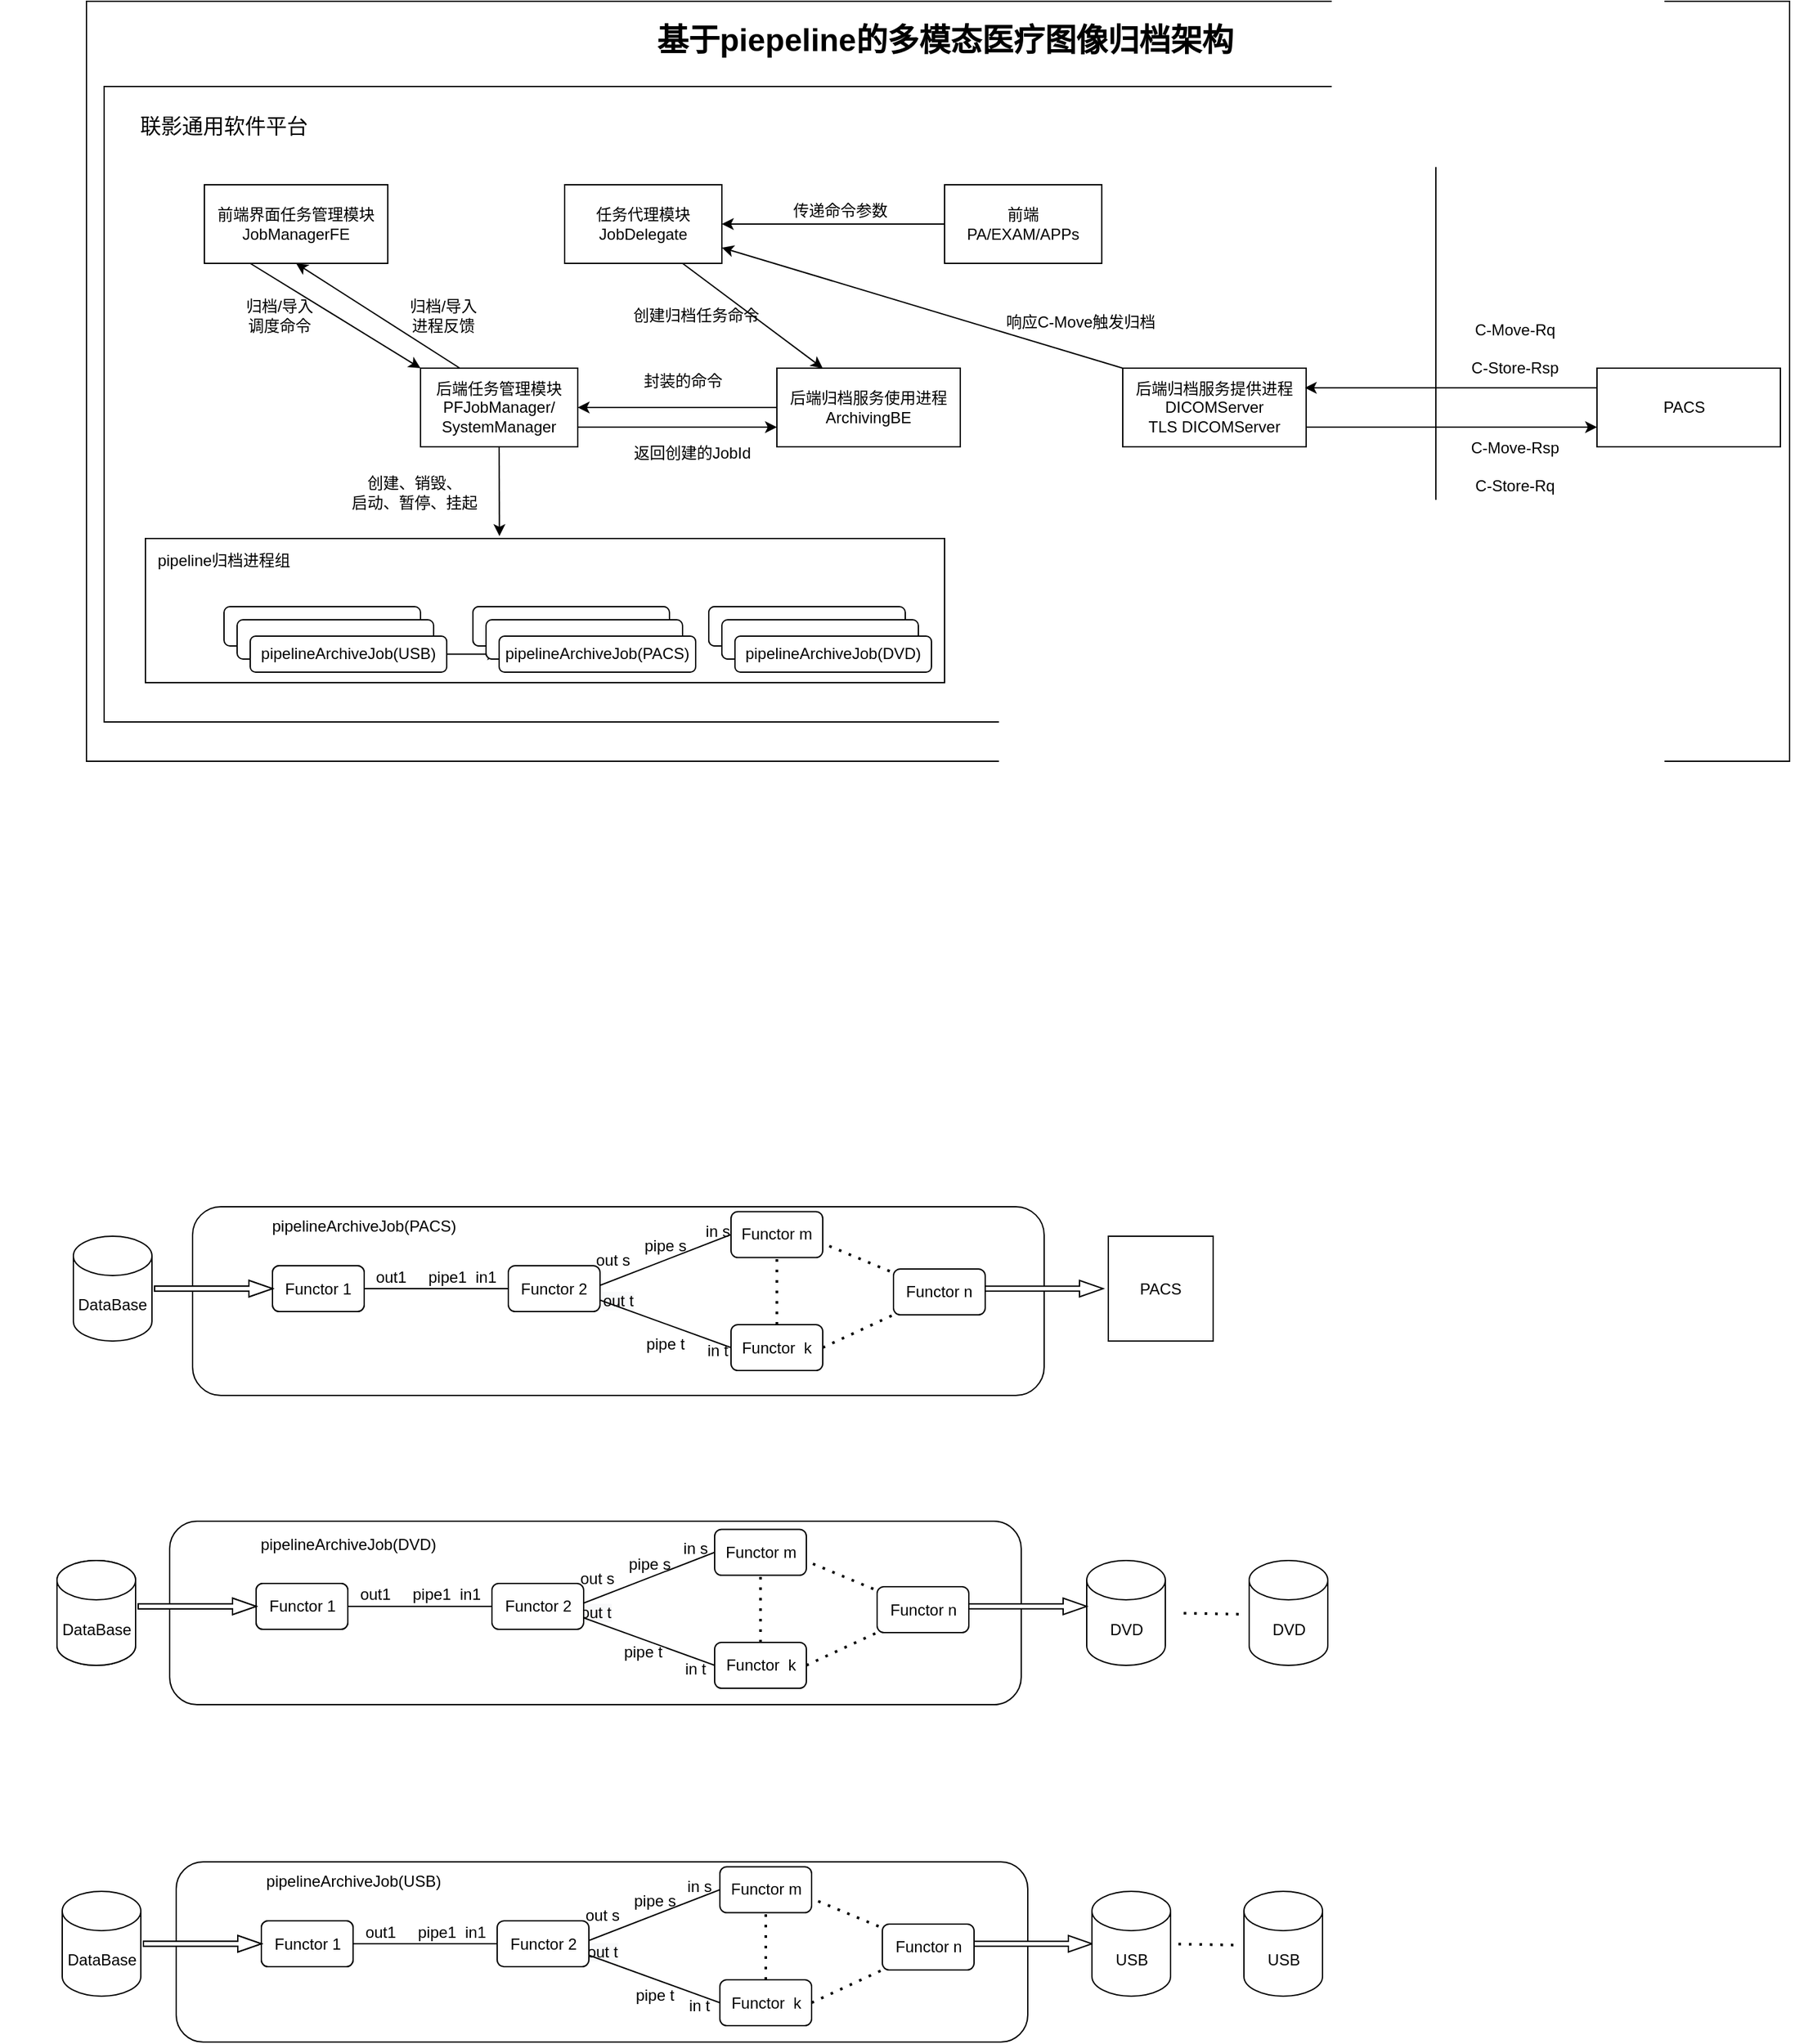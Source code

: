 <mxfile version="16.0.0" type="github">
  <diagram name="Page-1" id="929967ad-93f9-6ef4-fab6-5d389245f69c">
    <mxGraphModel dx="1426" dy="787" grid="1" gridSize="10" guides="1" tooltips="1" connect="1" arrows="1" fold="1" page="1" pageScale="1.5" pageWidth="1169" pageHeight="826" background="none" math="0" shadow="0">
      <root>
        <mxCell id="0" style=";html=1;" />
        <mxCell id="1" style=";html=1;" parent="0" />
        <mxCell id="xK1aNE3nsjxpxYb-MDJq-2" value="" style="rounded=0;whiteSpace=wrap;html=1;" vertex="1" parent="1">
          <mxGeometry x="460" y="30" width="1300" height="580" as="geometry" />
        </mxCell>
        <mxCell id="xK1aNE3nsjxpxYb-MDJq-1" value="" style="rounded=0;whiteSpace=wrap;html=1;" vertex="1" parent="1">
          <mxGeometry x="473.5" y="95" width="1016.5" height="485" as="geometry" />
        </mxCell>
        <mxCell id="1672d66443f91eb5-23" value="基于piepeline的多模态医疗图像归档架构" style="text;strokeColor=none;fillColor=none;html=1;fontSize=24;fontStyle=1;verticalAlign=middle;align=center;" parent="1" vertex="1">
          <mxGeometry x="460" y="40" width="1310" height="40" as="geometry" />
        </mxCell>
        <mxCell id="pV0WUz-UowrdmiYX6-GZ-2" value="后端任务管理模块&lt;br&gt;PFJobManager/&lt;br&gt;SystemManager" style="rounded=0;whiteSpace=wrap;html=1;" parent="1" vertex="1">
          <mxGeometry x="715" y="310" width="120" height="60" as="geometry" />
        </mxCell>
        <mxCell id="pV0WUz-UowrdmiYX6-GZ-1" value="前端界面任务管理模块JobManagerFE" style="rounded=0;whiteSpace=wrap;html=2;" parent="1" vertex="1">
          <mxGeometry x="550" y="170" width="140" height="60" as="geometry" />
        </mxCell>
        <mxCell id="pV0WUz-UowrdmiYX6-GZ-5" value="任务代理模块&lt;br&gt;JobDelegate" style="rounded=0;whiteSpace=wrap;html=1;" parent="1" vertex="1">
          <mxGeometry x="825" y="170" width="120" height="60" as="geometry" />
        </mxCell>
        <mxCell id="pV0WUz-UowrdmiYX6-GZ-11" style="edgeStyle=orthogonalEdgeStyle;rounded=0;orthogonalLoop=1;jettySize=auto;html=1;exitX=0;exitY=0.5;exitDx=0;exitDy=0;entryX=1;entryY=0.5;entryDx=0;entryDy=0;" parent="1" source="pV0WUz-UowrdmiYX6-GZ-8" target="pV0WUz-UowrdmiYX6-GZ-5" edge="1">
          <mxGeometry relative="1" as="geometry" />
        </mxCell>
        <mxCell id="pV0WUz-UowrdmiYX6-GZ-8" value="前端&lt;br&gt;PA/EXAM/APPs" style="rounded=0;whiteSpace=wrap;html=1;" parent="1" vertex="1">
          <mxGeometry x="1115" y="170" width="120" height="60" as="geometry" />
        </mxCell>
        <mxCell id="pV0WUz-UowrdmiYX6-GZ-12" value="传递命令参数" style="text;html=1;align=center;verticalAlign=middle;resizable=0;points=[];autosize=1;strokeColor=none;fillColor=none;" parent="1" vertex="1">
          <mxGeometry x="990" y="180" width="90" height="20" as="geometry" />
        </mxCell>
        <mxCell id="pV0WUz-UowrdmiYX6-GZ-13" value="后端归档服务使用进程&lt;br&gt;ArchivingBE" style="rounded=0;whiteSpace=wrap;html=1;" parent="1" vertex="1">
          <mxGeometry x="987" y="310" width="140" height="60" as="geometry" />
        </mxCell>
        <mxCell id="pV0WUz-UowrdmiYX6-GZ-17" value="C-Move-Rsp&lt;br&gt;&lt;br&gt;C-Store-Rq" style="text;html=1;align=center;verticalAlign=middle;resizable=0;points=[];autosize=1;strokeColor=none;fillColor=none;" parent="1" vertex="1">
          <mxGeometry x="1510" y="360" width="80" height="50" as="geometry" />
        </mxCell>
        <mxCell id="pV0WUz-UowrdmiYX6-GZ-19" value="C-Move-Rq&lt;br&gt;&lt;br&gt;C-Store-Rsp" style="text;html=1;align=center;verticalAlign=middle;resizable=0;points=[];autosize=1;strokeColor=none;fillColor=none;" parent="1" vertex="1">
          <mxGeometry x="1510" y="270" width="80" height="50" as="geometry" />
        </mxCell>
        <mxCell id="pV0WUz-UowrdmiYX6-GZ-22" value="创建归档任务命令" style="text;html=1;align=center;verticalAlign=middle;resizable=0;points=[];autosize=1;strokeColor=none;fillColor=none;" parent="1" vertex="1">
          <mxGeometry x="870" y="260" width="110" height="20" as="geometry" />
        </mxCell>
        <mxCell id="pV0WUz-UowrdmiYX6-GZ-25" value="封装的命令" style="text;html=1;align=center;verticalAlign=middle;resizable=0;points=[];autosize=1;strokeColor=none;fillColor=none;" parent="1" vertex="1">
          <mxGeometry x="875" y="310" width="80" height="20" as="geometry" />
        </mxCell>
        <mxCell id="pV0WUz-UowrdmiYX6-GZ-26" value="归档/导入&lt;br&gt;调度命令" style="text;html=1;align=center;verticalAlign=middle;resizable=0;points=[];autosize=1;strokeColor=none;fillColor=none;" parent="1" vertex="1">
          <mxGeometry x="572" y="255" width="70" height="30" as="geometry" />
        </mxCell>
        <mxCell id="pV0WUz-UowrdmiYX6-GZ-27" value="" style="endArrow=classic;html=1;rounded=0;exitX=0.25;exitY=1;exitDx=0;exitDy=0;entryX=0;entryY=0;entryDx=0;entryDy=0;" parent="1" source="pV0WUz-UowrdmiYX6-GZ-1" target="pV0WUz-UowrdmiYX6-GZ-2" edge="1">
          <mxGeometry width="50" height="50" relative="1" as="geometry">
            <mxPoint x="725" y="330" as="sourcePoint" />
            <mxPoint x="775" y="280" as="targetPoint" />
          </mxGeometry>
        </mxCell>
        <mxCell id="pV0WUz-UowrdmiYX6-GZ-28" value="" style="endArrow=classic;html=1;rounded=0;entryX=0.5;entryY=1;entryDx=0;entryDy=0;exitX=0.25;exitY=0;exitDx=0;exitDy=0;" parent="1" source="pV0WUz-UowrdmiYX6-GZ-2" target="pV0WUz-UowrdmiYX6-GZ-1" edge="1">
          <mxGeometry width="50" height="50" relative="1" as="geometry">
            <mxPoint x="725" y="330" as="sourcePoint" />
            <mxPoint x="775" y="280" as="targetPoint" />
          </mxGeometry>
        </mxCell>
        <mxCell id="pV0WUz-UowrdmiYX6-GZ-29" value="归档/导入&lt;br&gt;进程反馈" style="text;html=1;align=center;verticalAlign=middle;resizable=0;points=[];autosize=1;strokeColor=none;fillColor=none;" parent="1" vertex="1">
          <mxGeometry x="697" y="255" width="70" height="30" as="geometry" />
        </mxCell>
        <mxCell id="pV0WUz-UowrdmiYX6-GZ-30" value="" style="endArrow=classic;html=1;rounded=0;entryX=0;entryY=0.75;entryDx=0;entryDy=0;" parent="1" target="pV0WUz-UowrdmiYX6-GZ-228" edge="1">
          <mxGeometry width="50" height="50" relative="1" as="geometry">
            <mxPoint x="1390" y="355" as="sourcePoint" />
            <mxPoint x="1156" y="470" as="targetPoint" />
          </mxGeometry>
        </mxCell>
        <mxCell id="pV0WUz-UowrdmiYX6-GZ-39" value="创建、销毁、&lt;br&gt;启动、暂停、挂起" style="text;html=1;align=center;verticalAlign=middle;resizable=0;points=[];autosize=1;strokeColor=none;fillColor=none;" parent="1" vertex="1">
          <mxGeometry x="655" y="390" width="110" height="30" as="geometry" />
        </mxCell>
        <mxCell id="pV0WUz-UowrdmiYX6-GZ-48" value="" style="rounded=1;whiteSpace=wrap;html=1;" parent="1" vertex="1">
          <mxGeometry x="565" y="492" width="60" height="30" as="geometry" />
        </mxCell>
        <mxCell id="pV0WUz-UowrdmiYX6-GZ-49" value="" style="rounded=1;whiteSpace=wrap;html=1;" parent="1" vertex="1">
          <mxGeometry x="575" y="502" width="60" height="30" as="geometry" />
        </mxCell>
        <mxCell id="pV0WUz-UowrdmiYX6-GZ-51" value="" style="rounded=0;whiteSpace=wrap;html=1;fontFamily=Helvetica;fontSize=12;fontColor=default;strokeColor=default;fillColor=default;" parent="1" vertex="1">
          <mxGeometry x="505" y="440" width="610" height="110" as="geometry" />
        </mxCell>
        <mxCell id="pV0WUz-UowrdmiYX6-GZ-52" value="pipeline归档进程组" style="text;html=1;strokeColor=none;fillColor=none;align=center;verticalAlign=middle;whiteSpace=wrap;rounded=0;fontFamily=Helvetica;fontSize=12;fontColor=default;" parent="1" vertex="1">
          <mxGeometry x="505" y="442" width="120" height="30" as="geometry" />
        </mxCell>
        <mxCell id="pV0WUz-UowrdmiYX6-GZ-53" value="" style="rounded=1;whiteSpace=wrap;html=1;" parent="1" vertex="1">
          <mxGeometry x="565" y="492" width="150" height="30" as="geometry" />
        </mxCell>
        <mxCell id="pV0WUz-UowrdmiYX6-GZ-54" value="" style="rounded=1;whiteSpace=wrap;html=1;" parent="1" vertex="1">
          <mxGeometry x="575" y="502" width="150" height="30" as="geometry" />
        </mxCell>
        <mxCell id="pV0WUz-UowrdmiYX6-GZ-185" value="" style="edgeStyle=orthogonalEdgeStyle;rounded=0;orthogonalLoop=1;jettySize=auto;html=1;fontFamily=Helvetica;fontSize=12;fontColor=default;" parent="1" source="pV0WUz-UowrdmiYX6-GZ-55" target="pV0WUz-UowrdmiYX6-GZ-66" edge="1">
          <mxGeometry relative="1" as="geometry" />
        </mxCell>
        <mxCell id="pV0WUz-UowrdmiYX6-GZ-55" value="pipelineArchiveJob(USB)" style="rounded=1;whiteSpace=wrap;html=1;" parent="1" vertex="1">
          <mxGeometry x="585" y="514.5" width="150" height="27.5" as="geometry" />
        </mxCell>
        <mxCell id="pV0WUz-UowrdmiYX6-GZ-57" value="" style="rounded=1;whiteSpace=wrap;html=1;" parent="1" vertex="1">
          <mxGeometry x="935" y="492" width="60" height="30" as="geometry" />
        </mxCell>
        <mxCell id="pV0WUz-UowrdmiYX6-GZ-58" value="" style="rounded=1;whiteSpace=wrap;html=1;" parent="1" vertex="1">
          <mxGeometry x="945" y="502" width="60" height="30" as="geometry" />
        </mxCell>
        <mxCell id="pV0WUz-UowrdmiYX6-GZ-59" value="" style="rounded=1;whiteSpace=wrap;html=1;" parent="1" vertex="1">
          <mxGeometry x="935" y="492" width="150" height="30" as="geometry" />
        </mxCell>
        <mxCell id="pV0WUz-UowrdmiYX6-GZ-60" value="" style="rounded=1;whiteSpace=wrap;html=1;" parent="1" vertex="1">
          <mxGeometry x="945" y="502" width="150" height="30" as="geometry" />
        </mxCell>
        <mxCell id="pV0WUz-UowrdmiYX6-GZ-61" value="pipelineArchiveJob(DVD)" style="rounded=1;whiteSpace=wrap;html=1;" parent="1" vertex="1">
          <mxGeometry x="955" y="514.5" width="150" height="27.5" as="geometry" />
        </mxCell>
        <mxCell id="pV0WUz-UowrdmiYX6-GZ-62" value="" style="rounded=1;whiteSpace=wrap;html=1;" parent="1" vertex="1">
          <mxGeometry x="755" y="492" width="60" height="30" as="geometry" />
        </mxCell>
        <mxCell id="pV0WUz-UowrdmiYX6-GZ-63" value="" style="rounded=1;whiteSpace=wrap;html=1;" parent="1" vertex="1">
          <mxGeometry x="765" y="502" width="60" height="30" as="geometry" />
        </mxCell>
        <mxCell id="pV0WUz-UowrdmiYX6-GZ-64" value="" style="rounded=1;whiteSpace=wrap;html=1;" parent="1" vertex="1">
          <mxGeometry x="755" y="492" width="150" height="30" as="geometry" />
        </mxCell>
        <mxCell id="pV0WUz-UowrdmiYX6-GZ-65" value="" style="rounded=1;whiteSpace=wrap;html=1;" parent="1" vertex="1">
          <mxGeometry x="765" y="502" width="150" height="30" as="geometry" />
        </mxCell>
        <mxCell id="pV0WUz-UowrdmiYX6-GZ-66" value="pipelineArchiveJob(PACS)" style="rounded=1;whiteSpace=wrap;html=1;" parent="1" vertex="1">
          <mxGeometry x="775" y="514.5" width="150" height="27.5" as="geometry" />
        </mxCell>
        <mxCell id="pV0WUz-UowrdmiYX6-GZ-69" style="edgeStyle=orthogonalEdgeStyle;rounded=0;orthogonalLoop=1;jettySize=auto;html=1;exitX=0.5;exitY=1;exitDx=0;exitDy=0;fontFamily=Helvetica;fontSize=12;fontColor=default;" parent="1" source="pV0WUz-UowrdmiYX6-GZ-51" target="pV0WUz-UowrdmiYX6-GZ-51" edge="1">
          <mxGeometry relative="1" as="geometry" />
        </mxCell>
        <mxCell id="pV0WUz-UowrdmiYX6-GZ-70" value="&lt;span style=&quot;color: rgb(0 , 0 , 0) ; font-family: &amp;#34;helvetica&amp;#34; ; font-size: 12px ; font-style: normal ; font-weight: normal ; letter-spacing: normal ; text-align: center ; text-indent: 0px ; text-transform: none ; word-spacing: 0px ; background-color: rgb(248 , 249 , 250) ; text-decoration: none ; display: inline ; float: none&quot;&gt;out t&lt;/span&gt;" style="rounded=1;whiteSpace=wrap;html=1;" parent="1" vertex="1">
          <mxGeometry x="541" y="950" width="650" height="144" as="geometry" />
        </mxCell>
        <mxCell id="pV0WUz-UowrdmiYX6-GZ-71" value="pipelineArchiveJob(PACS)" style="text;html=1;strokeColor=none;fillColor=none;align=center;verticalAlign=middle;whiteSpace=wrap;rounded=0;fontFamily=Helvetica;fontSize=12;fontColor=default;" parent="1" vertex="1">
          <mxGeometry x="642" y="950" width="60" height="30" as="geometry" />
        </mxCell>
        <mxCell id="pV0WUz-UowrdmiYX6-GZ-73" value="Functor 1" style="rounded=1;whiteSpace=wrap;html=1;fontFamily=Helvetica;fontSize=12;fontColor=default;strokeColor=default;fillColor=default;" parent="1" vertex="1">
          <mxGeometry x="602" y="995" width="70" height="35" as="geometry" />
        </mxCell>
        <mxCell id="pV0WUz-UowrdmiYX6-GZ-74" value="Functor 1" style="rounded=1;whiteSpace=wrap;html=1;fontFamily=Helvetica;fontSize=12;fontColor=default;strokeColor=default;fillColor=default;" parent="1" vertex="1">
          <mxGeometry x="602" y="995" width="70" height="35" as="geometry" />
        </mxCell>
        <mxCell id="pV0WUz-UowrdmiYX6-GZ-75" value="Functor m" style="rounded=1;whiteSpace=wrap;html=1;fontFamily=Helvetica;fontSize=12;fontColor=default;strokeColor=default;fillColor=default;" parent="1" vertex="1">
          <mxGeometry x="952" y="953.75" width="70" height="35" as="geometry" />
        </mxCell>
        <mxCell id="pV0WUz-UowrdmiYX6-GZ-76" value="Functor 2" style="rounded=1;whiteSpace=wrap;html=1;fontFamily=Helvetica;fontSize=12;fontColor=default;strokeColor=default;fillColor=default;" parent="1" vertex="1">
          <mxGeometry x="782" y="995" width="70" height="35" as="geometry" />
        </mxCell>
        <mxCell id="pV0WUz-UowrdmiYX6-GZ-77" value="Functor &amp;nbsp;k" style="rounded=1;whiteSpace=wrap;html=1;fontFamily=Helvetica;fontSize=12;fontColor=default;strokeColor=default;fillColor=default;" parent="1" vertex="1">
          <mxGeometry x="952" y="1040" width="70" height="35" as="geometry" />
        </mxCell>
        <mxCell id="pV0WUz-UowrdmiYX6-GZ-79" value="" style="shape=singleArrow;whiteSpace=wrap;html=1;rounded=0;fontFamily=Helvetica;fontSize=12;fontColor=default;strokeColor=default;fillColor=default;" parent="1" vertex="1">
          <mxGeometry x="512" y="1006.25" width="90" height="12.5" as="geometry" />
        </mxCell>
        <mxCell id="pV0WUz-UowrdmiYX6-GZ-85" value="" style="endArrow=none;html=1;rounded=0;fontFamily=Helvetica;fontSize=12;fontColor=default;entryX=0;entryY=0.5;entryDx=0;entryDy=0;exitX=1;exitY=0.5;exitDx=0;exitDy=0;" parent="1" source="pV0WUz-UowrdmiYX6-GZ-74" target="pV0WUz-UowrdmiYX6-GZ-76" edge="1">
          <mxGeometry width="50" height="50" relative="1" as="geometry">
            <mxPoint x="672" y="1018.75" as="sourcePoint" />
            <mxPoint x="722" y="968.75" as="targetPoint" />
          </mxGeometry>
        </mxCell>
        <mxCell id="pV0WUz-UowrdmiYX6-GZ-86" value="out1 &amp;nbsp; &amp;nbsp; pipe1 &amp;nbsp;in1" style="text;html=1;strokeColor=none;fillColor=none;align=center;verticalAlign=middle;whiteSpace=wrap;rounded=0;fontFamily=Helvetica;fontSize=12;fontColor=default;" parent="1" vertex="1">
          <mxGeometry x="637" y="988.75" width="180" height="30" as="geometry" />
        </mxCell>
        <mxCell id="pV0WUz-UowrdmiYX6-GZ-87" value="" style="endArrow=none;dashed=1;html=1;dashPattern=1 3;strokeWidth=2;rounded=0;fontFamily=Helvetica;fontSize=12;fontColor=default;entryX=0.5;entryY=1;entryDx=0;entryDy=0;exitX=0.5;exitY=0;exitDx=0;exitDy=0;" parent="1" source="pV0WUz-UowrdmiYX6-GZ-77" target="pV0WUz-UowrdmiYX6-GZ-75" edge="1">
          <mxGeometry width="50" height="50" relative="1" as="geometry">
            <mxPoint x="892" y="1056.25" as="sourcePoint" />
            <mxPoint x="942" y="1006.25" as="targetPoint" />
          </mxGeometry>
        </mxCell>
        <mxCell id="pV0WUz-UowrdmiYX6-GZ-88" value="" style="endArrow=none;html=1;rounded=0;fontFamily=Helvetica;fontSize=12;fontColor=default;entryX=0;entryY=0.5;entryDx=0;entryDy=0;" parent="1" target="pV0WUz-UowrdmiYX6-GZ-75" edge="1">
          <mxGeometry width="50" height="50" relative="1" as="geometry">
            <mxPoint x="852" y="1010" as="sourcePoint" />
            <mxPoint x="902" y="960" as="targetPoint" />
          </mxGeometry>
        </mxCell>
        <mxCell id="pV0WUz-UowrdmiYX6-GZ-89" value="" style="endArrow=none;html=1;rounded=0;fontFamily=Helvetica;fontSize=12;fontColor=default;entryX=0;entryY=0.5;entryDx=0;entryDy=0;exitX=1;exitY=0.75;exitDx=0;exitDy=0;" parent="1" source="pV0WUz-UowrdmiYX6-GZ-76" target="pV0WUz-UowrdmiYX6-GZ-77" edge="1">
          <mxGeometry width="50" height="50" relative="1" as="geometry">
            <mxPoint x="862" y="1020" as="sourcePoint" />
            <mxPoint x="922" y="987.5" as="targetPoint" />
          </mxGeometry>
        </mxCell>
        <mxCell id="pV0WUz-UowrdmiYX6-GZ-90" value="out s" style="text;html=1;strokeColor=none;fillColor=none;align=center;verticalAlign=middle;whiteSpace=wrap;rounded=0;fontFamily=Helvetica;fontSize=12;fontColor=default;" parent="1" vertex="1">
          <mxGeometry x="832" y="976.25" width="60" height="30" as="geometry" />
        </mxCell>
        <mxCell id="pV0WUz-UowrdmiYX6-GZ-91" value="in s" style="text;html=1;strokeColor=none;fillColor=none;align=center;verticalAlign=middle;whiteSpace=wrap;rounded=0;fontFamily=Helvetica;fontSize=12;fontColor=default;" parent="1" vertex="1">
          <mxGeometry x="912" y="953.75" width="60" height="30" as="geometry" />
        </mxCell>
        <mxCell id="pV0WUz-UowrdmiYX6-GZ-92" value="in t" style="text;html=1;strokeColor=none;fillColor=none;align=center;verticalAlign=middle;whiteSpace=wrap;rounded=0;fontFamily=Helvetica;fontSize=12;fontColor=default;" parent="1" vertex="1">
          <mxGeometry x="912" y="1045" width="60" height="30" as="geometry" />
        </mxCell>
        <mxCell id="pV0WUz-UowrdmiYX6-GZ-93" value="pipe s" style="text;html=1;strokeColor=none;fillColor=none;align=center;verticalAlign=middle;whiteSpace=wrap;rounded=0;fontFamily=Helvetica;fontSize=12;fontColor=default;" parent="1" vertex="1">
          <mxGeometry x="872" y="965" width="60" height="30" as="geometry" />
        </mxCell>
        <mxCell id="pV0WUz-UowrdmiYX6-GZ-94" value="pipe t" style="text;html=1;strokeColor=none;fillColor=none;align=center;verticalAlign=middle;whiteSpace=wrap;rounded=0;fontFamily=Helvetica;fontSize=12;fontColor=default;" parent="1" vertex="1">
          <mxGeometry x="872" y="1040" width="60" height="30" as="geometry" />
        </mxCell>
        <mxCell id="pV0WUz-UowrdmiYX6-GZ-96" value="Functor n" style="rounded=1;whiteSpace=wrap;html=1;fontFamily=Helvetica;fontSize=12;fontColor=default;strokeColor=default;fillColor=default;" parent="1" vertex="1">
          <mxGeometry x="1076" y="997.5" width="70" height="35" as="geometry" />
        </mxCell>
        <mxCell id="pV0WUz-UowrdmiYX6-GZ-97" value="" style="endArrow=none;dashed=1;html=1;dashPattern=1 3;strokeWidth=2;rounded=0;fontFamily=Helvetica;fontSize=12;fontColor=default;" parent="1" target="pV0WUz-UowrdmiYX6-GZ-96" edge="1">
          <mxGeometry width="50" height="50" relative="1" as="geometry">
            <mxPoint x="1027" y="980" as="sourcePoint" />
            <mxPoint x="1077" y="930" as="targetPoint" />
          </mxGeometry>
        </mxCell>
        <mxCell id="pV0WUz-UowrdmiYX6-GZ-98" value="" style="endArrow=none;dashed=1;html=1;dashPattern=1 3;strokeWidth=2;rounded=0;fontFamily=Helvetica;fontSize=12;fontColor=default;entryX=0;entryY=1;entryDx=0;entryDy=0;exitX=1;exitY=0.5;exitDx=0;exitDy=0;" parent="1" source="pV0WUz-UowrdmiYX6-GZ-77" target="pV0WUz-UowrdmiYX6-GZ-96" edge="1">
          <mxGeometry width="50" height="50" relative="1" as="geometry">
            <mxPoint x="1027" y="1070" as="sourcePoint" />
            <mxPoint x="1077" y="1095" as="targetPoint" />
          </mxGeometry>
        </mxCell>
        <mxCell id="pV0WUz-UowrdmiYX6-GZ-99" value="" style="shape=singleArrow;whiteSpace=wrap;html=1;rounded=0;fontFamily=Helvetica;fontSize=12;fontColor=default;strokeColor=default;fillColor=default;" parent="1" vertex="1">
          <mxGeometry x="512" y="1006.25" width="90" height="12.5" as="geometry" />
        </mxCell>
        <mxCell id="pV0WUz-UowrdmiYX6-GZ-100" value="" style="shape=singleArrow;whiteSpace=wrap;html=1;rounded=0;fontFamily=Helvetica;fontSize=12;fontColor=default;strokeColor=default;fillColor=default;" parent="1" vertex="1">
          <mxGeometry x="1146" y="1006.25" width="90" height="12.5" as="geometry" />
        </mxCell>
        <mxCell id="pV0WUz-UowrdmiYX6-GZ-102" value="DVD" style="shape=cylinder3;whiteSpace=wrap;html=1;boundedLbl=1;backgroundOutline=1;size=15;rounded=0;fontFamily=Helvetica;fontSize=12;fontColor=default;strokeColor=default;fillColor=default;" parent="1" vertex="1">
          <mxGeometry x="1223.5" y="1220" width="60" height="80" as="geometry" />
        </mxCell>
        <mxCell id="pV0WUz-UowrdmiYX6-GZ-103" value="&lt;span style=&quot;color: rgb(0 , 0 , 0) ; font-family: &amp;#34;helvetica&amp;#34; ; font-size: 12px ; font-style: normal ; font-weight: normal ; letter-spacing: normal ; text-align: center ; text-indent: 0px ; text-transform: none ; word-spacing: 0px ; background-color: rgb(248 , 249 , 250) ; text-decoration: none ; display: inline ; float: none&quot;&gt;out t&lt;/span&gt;" style="rounded=1;whiteSpace=wrap;html=1;" parent="1" vertex="1">
          <mxGeometry x="523.5" y="1190" width="650" height="140" as="geometry" />
        </mxCell>
        <mxCell id="pV0WUz-UowrdmiYX6-GZ-104" value="pipelineArchiveJob(DVD)" style="text;html=1;strokeColor=none;fillColor=none;align=center;verticalAlign=middle;whiteSpace=wrap;rounded=0;fontFamily=Helvetica;fontSize=12;fontColor=default;" parent="1" vertex="1">
          <mxGeometry x="629.5" y="1192.5" width="60" height="30" as="geometry" />
        </mxCell>
        <mxCell id="pV0WUz-UowrdmiYX6-GZ-105" value="Functor 1" style="rounded=1;whiteSpace=wrap;html=1;fontFamily=Helvetica;fontSize=12;fontColor=default;strokeColor=default;fillColor=default;" parent="1" vertex="1">
          <mxGeometry x="589.5" y="1237.5" width="70" height="35" as="geometry" />
        </mxCell>
        <mxCell id="pV0WUz-UowrdmiYX6-GZ-106" value="Functor 1" style="rounded=1;whiteSpace=wrap;html=1;fontFamily=Helvetica;fontSize=12;fontColor=default;strokeColor=default;fillColor=default;" parent="1" vertex="1">
          <mxGeometry x="589.5" y="1237.5" width="70" height="35" as="geometry" />
        </mxCell>
        <mxCell id="pV0WUz-UowrdmiYX6-GZ-107" value="Functor m" style="rounded=1;whiteSpace=wrap;html=1;fontFamily=Helvetica;fontSize=12;fontColor=default;strokeColor=default;fillColor=default;" parent="1" vertex="1">
          <mxGeometry x="939.5" y="1196.25" width="70" height="35" as="geometry" />
        </mxCell>
        <mxCell id="pV0WUz-UowrdmiYX6-GZ-108" value="Functor 2" style="rounded=1;whiteSpace=wrap;html=1;fontFamily=Helvetica;fontSize=12;fontColor=default;strokeColor=default;fillColor=default;" parent="1" vertex="1">
          <mxGeometry x="769.5" y="1237.5" width="70" height="35" as="geometry" />
        </mxCell>
        <mxCell id="pV0WUz-UowrdmiYX6-GZ-109" value="Functor &amp;nbsp;k" style="rounded=1;whiteSpace=wrap;html=1;fontFamily=Helvetica;fontSize=12;fontColor=default;strokeColor=default;fillColor=default;" parent="1" vertex="1">
          <mxGeometry x="939.5" y="1282.5" width="70" height="35" as="geometry" />
        </mxCell>
        <mxCell id="pV0WUz-UowrdmiYX6-GZ-110" value="" style="shape=singleArrow;whiteSpace=wrap;html=1;rounded=0;fontFamily=Helvetica;fontSize=12;fontColor=default;strokeColor=default;fillColor=default;" parent="1" vertex="1">
          <mxGeometry x="499.5" y="1248.75" width="90" height="12.5" as="geometry" />
        </mxCell>
        <mxCell id="pV0WUz-UowrdmiYX6-GZ-111" value="" style="endArrow=none;html=1;rounded=0;fontFamily=Helvetica;fontSize=12;fontColor=default;entryX=0;entryY=0.5;entryDx=0;entryDy=0;exitX=1;exitY=0.5;exitDx=0;exitDy=0;" parent="1" source="pV0WUz-UowrdmiYX6-GZ-106" target="pV0WUz-UowrdmiYX6-GZ-108" edge="1">
          <mxGeometry width="50" height="50" relative="1" as="geometry">
            <mxPoint x="659.5" y="1261.25" as="sourcePoint" />
            <mxPoint x="709.5" y="1211.25" as="targetPoint" />
          </mxGeometry>
        </mxCell>
        <mxCell id="pV0WUz-UowrdmiYX6-GZ-112" value="out1 &amp;nbsp; &amp;nbsp; pipe1 &amp;nbsp;in1" style="text;html=1;strokeColor=none;fillColor=none;align=center;verticalAlign=middle;whiteSpace=wrap;rounded=0;fontFamily=Helvetica;fontSize=12;fontColor=default;" parent="1" vertex="1">
          <mxGeometry x="624.5" y="1231.25" width="180" height="30" as="geometry" />
        </mxCell>
        <mxCell id="pV0WUz-UowrdmiYX6-GZ-113" value="" style="endArrow=none;dashed=1;html=1;dashPattern=1 3;strokeWidth=2;rounded=0;fontFamily=Helvetica;fontSize=12;fontColor=default;entryX=0.5;entryY=1;entryDx=0;entryDy=0;exitX=0.5;exitY=0;exitDx=0;exitDy=0;" parent="1" source="pV0WUz-UowrdmiYX6-GZ-109" target="pV0WUz-UowrdmiYX6-GZ-107" edge="1">
          <mxGeometry width="50" height="50" relative="1" as="geometry">
            <mxPoint x="879.5" y="1298.75" as="sourcePoint" />
            <mxPoint x="929.5" y="1248.75" as="targetPoint" />
          </mxGeometry>
        </mxCell>
        <mxCell id="pV0WUz-UowrdmiYX6-GZ-114" value="" style="endArrow=none;html=1;rounded=0;fontFamily=Helvetica;fontSize=12;fontColor=default;entryX=0;entryY=0.5;entryDx=0;entryDy=0;" parent="1" target="pV0WUz-UowrdmiYX6-GZ-107" edge="1">
          <mxGeometry width="50" height="50" relative="1" as="geometry">
            <mxPoint x="839.5" y="1252.5" as="sourcePoint" />
            <mxPoint x="889.5" y="1202.5" as="targetPoint" />
          </mxGeometry>
        </mxCell>
        <mxCell id="pV0WUz-UowrdmiYX6-GZ-115" value="" style="endArrow=none;html=1;rounded=0;fontFamily=Helvetica;fontSize=12;fontColor=default;entryX=0;entryY=0.5;entryDx=0;entryDy=0;exitX=1;exitY=0.75;exitDx=0;exitDy=0;" parent="1" source="pV0WUz-UowrdmiYX6-GZ-108" target="pV0WUz-UowrdmiYX6-GZ-109" edge="1">
          <mxGeometry width="50" height="50" relative="1" as="geometry">
            <mxPoint x="849.5" y="1262.5" as="sourcePoint" />
            <mxPoint x="909.5" y="1230" as="targetPoint" />
          </mxGeometry>
        </mxCell>
        <mxCell id="pV0WUz-UowrdmiYX6-GZ-116" value="out s" style="text;html=1;strokeColor=none;fillColor=none;align=center;verticalAlign=middle;whiteSpace=wrap;rounded=0;fontFamily=Helvetica;fontSize=12;fontColor=default;" parent="1" vertex="1">
          <mxGeometry x="819.5" y="1218.75" width="60" height="30" as="geometry" />
        </mxCell>
        <mxCell id="pV0WUz-UowrdmiYX6-GZ-117" value="in s" style="text;html=1;strokeColor=none;fillColor=none;align=center;verticalAlign=middle;whiteSpace=wrap;rounded=0;fontFamily=Helvetica;fontSize=12;fontColor=default;" parent="1" vertex="1">
          <mxGeometry x="894.5" y="1196.25" width="60" height="30" as="geometry" />
        </mxCell>
        <mxCell id="pV0WUz-UowrdmiYX6-GZ-118" value="in t" style="text;html=1;strokeColor=none;fillColor=none;align=center;verticalAlign=middle;whiteSpace=wrap;rounded=0;fontFamily=Helvetica;fontSize=12;fontColor=default;" parent="1" vertex="1">
          <mxGeometry x="894.5" y="1287.5" width="60" height="30" as="geometry" />
        </mxCell>
        <mxCell id="pV0WUz-UowrdmiYX6-GZ-119" value="pipe s" style="text;html=1;strokeColor=none;fillColor=none;align=center;verticalAlign=middle;whiteSpace=wrap;rounded=0;fontFamily=Helvetica;fontSize=12;fontColor=default;" parent="1" vertex="1">
          <mxGeometry x="859.5" y="1207.5" width="60" height="30" as="geometry" />
        </mxCell>
        <mxCell id="pV0WUz-UowrdmiYX6-GZ-120" value="pipe t" style="text;html=1;strokeColor=none;fillColor=none;align=center;verticalAlign=middle;whiteSpace=wrap;rounded=0;fontFamily=Helvetica;fontSize=12;fontColor=default;" parent="1" vertex="1">
          <mxGeometry x="854.5" y="1275" width="60" height="30" as="geometry" />
        </mxCell>
        <mxCell id="pV0WUz-UowrdmiYX6-GZ-121" value="Functor n" style="rounded=1;whiteSpace=wrap;html=1;fontFamily=Helvetica;fontSize=12;fontColor=default;strokeColor=default;fillColor=default;" parent="1" vertex="1">
          <mxGeometry x="1063.5" y="1240" width="70" height="35" as="geometry" />
        </mxCell>
        <mxCell id="pV0WUz-UowrdmiYX6-GZ-122" value="" style="endArrow=none;dashed=1;html=1;dashPattern=1 3;strokeWidth=2;rounded=0;fontFamily=Helvetica;fontSize=12;fontColor=default;" parent="1" target="pV0WUz-UowrdmiYX6-GZ-121" edge="1">
          <mxGeometry width="50" height="50" relative="1" as="geometry">
            <mxPoint x="1014.5" y="1222.5" as="sourcePoint" />
            <mxPoint x="1064.5" y="1172.5" as="targetPoint" />
          </mxGeometry>
        </mxCell>
        <mxCell id="pV0WUz-UowrdmiYX6-GZ-123" value="" style="endArrow=none;dashed=1;html=1;dashPattern=1 3;strokeWidth=2;rounded=0;fontFamily=Helvetica;fontSize=12;fontColor=default;entryX=0;entryY=1;entryDx=0;entryDy=0;exitX=1;exitY=0.5;exitDx=0;exitDy=0;" parent="1" source="pV0WUz-UowrdmiYX6-GZ-109" target="pV0WUz-UowrdmiYX6-GZ-121" edge="1">
          <mxGeometry width="50" height="50" relative="1" as="geometry">
            <mxPoint x="1014.5" y="1312.5" as="sourcePoint" />
            <mxPoint x="1064.5" y="1337.5" as="targetPoint" />
          </mxGeometry>
        </mxCell>
        <mxCell id="pV0WUz-UowrdmiYX6-GZ-124" value="" style="shape=singleArrow;whiteSpace=wrap;html=1;rounded=0;fontFamily=Helvetica;fontSize=12;fontColor=default;strokeColor=default;fillColor=default;" parent="1" vertex="1">
          <mxGeometry x="499.5" y="1248.75" width="90" height="12.5" as="geometry" />
        </mxCell>
        <mxCell id="pV0WUz-UowrdmiYX6-GZ-125" value="" style="shape=singleArrow;whiteSpace=wrap;html=1;rounded=0;fontFamily=Helvetica;fontSize=12;fontColor=default;strokeColor=default;fillColor=default;" parent="1" vertex="1">
          <mxGeometry x="1133.5" y="1248.75" width="90" height="12.5" as="geometry" />
        </mxCell>
        <mxCell id="pV0WUz-UowrdmiYX6-GZ-126" value="&lt;span style=&quot;color: rgb(0 , 0 , 0) ; font-family: &amp;#34;helvetica&amp;#34; ; font-size: 12px ; font-style: normal ; font-weight: normal ; letter-spacing: normal ; text-align: center ; text-indent: 0px ; text-transform: none ; word-spacing: 0px ; background-color: rgb(248 , 249 , 250) ; text-decoration: none ; display: inline ; float: none&quot;&gt;out t&lt;/span&gt;" style="rounded=1;whiteSpace=wrap;html=1;" parent="1" vertex="1">
          <mxGeometry x="528.5" y="1450" width="650" height="137.5" as="geometry" />
        </mxCell>
        <mxCell id="pV0WUz-UowrdmiYX6-GZ-127" value="pipelineArchiveJob(USB)" style="text;html=1;strokeColor=none;fillColor=none;align=center;verticalAlign=middle;whiteSpace=wrap;rounded=0;fontFamily=Helvetica;fontSize=12;fontColor=default;" parent="1" vertex="1">
          <mxGeometry x="633.5" y="1450" width="60" height="30" as="geometry" />
        </mxCell>
        <mxCell id="pV0WUz-UowrdmiYX6-GZ-128" value="Functor 1" style="rounded=1;whiteSpace=wrap;html=1;fontFamily=Helvetica;fontSize=12;fontColor=default;strokeColor=default;fillColor=default;" parent="1" vertex="1">
          <mxGeometry x="593.5" y="1495" width="70" height="35" as="geometry" />
        </mxCell>
        <mxCell id="pV0WUz-UowrdmiYX6-GZ-129" value="Functor 1" style="rounded=1;whiteSpace=wrap;html=1;fontFamily=Helvetica;fontSize=12;fontColor=default;strokeColor=default;fillColor=default;" parent="1" vertex="1">
          <mxGeometry x="593.5" y="1495" width="70" height="35" as="geometry" />
        </mxCell>
        <mxCell id="pV0WUz-UowrdmiYX6-GZ-130" value="Functor m" style="rounded=1;whiteSpace=wrap;html=1;fontFamily=Helvetica;fontSize=12;fontColor=default;strokeColor=default;fillColor=default;" parent="1" vertex="1">
          <mxGeometry x="943.5" y="1453.75" width="70" height="35" as="geometry" />
        </mxCell>
        <mxCell id="pV0WUz-UowrdmiYX6-GZ-131" value="Functor 2" style="rounded=1;whiteSpace=wrap;html=1;fontFamily=Helvetica;fontSize=12;fontColor=default;strokeColor=default;fillColor=default;" parent="1" vertex="1">
          <mxGeometry x="773.5" y="1495" width="70" height="35" as="geometry" />
        </mxCell>
        <mxCell id="pV0WUz-UowrdmiYX6-GZ-132" value="Functor &amp;nbsp;k" style="rounded=1;whiteSpace=wrap;html=1;fontFamily=Helvetica;fontSize=12;fontColor=default;strokeColor=default;fillColor=default;" parent="1" vertex="1">
          <mxGeometry x="943.5" y="1540" width="70" height="35" as="geometry" />
        </mxCell>
        <mxCell id="pV0WUz-UowrdmiYX6-GZ-133" value="" style="shape=singleArrow;whiteSpace=wrap;html=1;rounded=0;fontFamily=Helvetica;fontSize=12;fontColor=default;strokeColor=default;fillColor=default;" parent="1" vertex="1">
          <mxGeometry x="503.5" y="1506.25" width="90" height="12.5" as="geometry" />
        </mxCell>
        <mxCell id="pV0WUz-UowrdmiYX6-GZ-134" value="" style="endArrow=none;html=1;rounded=0;fontFamily=Helvetica;fontSize=12;fontColor=default;entryX=0;entryY=0.5;entryDx=0;entryDy=0;exitX=1;exitY=0.5;exitDx=0;exitDy=0;" parent="1" source="pV0WUz-UowrdmiYX6-GZ-129" target="pV0WUz-UowrdmiYX6-GZ-131" edge="1">
          <mxGeometry width="50" height="50" relative="1" as="geometry">
            <mxPoint x="663.5" y="1518.75" as="sourcePoint" />
            <mxPoint x="713.5" y="1468.75" as="targetPoint" />
          </mxGeometry>
        </mxCell>
        <mxCell id="pV0WUz-UowrdmiYX6-GZ-135" value="out1 &amp;nbsp; &amp;nbsp; pipe1 &amp;nbsp;in1" style="text;html=1;strokeColor=none;fillColor=none;align=center;verticalAlign=middle;whiteSpace=wrap;rounded=0;fontFamily=Helvetica;fontSize=12;fontColor=default;" parent="1" vertex="1">
          <mxGeometry x="628.5" y="1488.75" width="180" height="30" as="geometry" />
        </mxCell>
        <mxCell id="pV0WUz-UowrdmiYX6-GZ-136" value="" style="endArrow=none;dashed=1;html=1;dashPattern=1 3;strokeWidth=2;rounded=0;fontFamily=Helvetica;fontSize=12;fontColor=default;entryX=0.5;entryY=1;entryDx=0;entryDy=0;exitX=0.5;exitY=0;exitDx=0;exitDy=0;" parent="1" source="pV0WUz-UowrdmiYX6-GZ-132" target="pV0WUz-UowrdmiYX6-GZ-130" edge="1">
          <mxGeometry width="50" height="50" relative="1" as="geometry">
            <mxPoint x="883.5" y="1556.25" as="sourcePoint" />
            <mxPoint x="933.5" y="1506.25" as="targetPoint" />
          </mxGeometry>
        </mxCell>
        <mxCell id="pV0WUz-UowrdmiYX6-GZ-137" value="" style="endArrow=none;html=1;rounded=0;fontFamily=Helvetica;fontSize=12;fontColor=default;entryX=0;entryY=0.5;entryDx=0;entryDy=0;" parent="1" target="pV0WUz-UowrdmiYX6-GZ-130" edge="1">
          <mxGeometry width="50" height="50" relative="1" as="geometry">
            <mxPoint x="843.5" y="1510" as="sourcePoint" />
            <mxPoint x="893.5" y="1460" as="targetPoint" />
          </mxGeometry>
        </mxCell>
        <mxCell id="pV0WUz-UowrdmiYX6-GZ-138" value="" style="endArrow=none;html=1;rounded=0;fontFamily=Helvetica;fontSize=12;fontColor=default;entryX=0;entryY=0.5;entryDx=0;entryDy=0;exitX=1;exitY=0.75;exitDx=0;exitDy=0;" parent="1" source="pV0WUz-UowrdmiYX6-GZ-131" target="pV0WUz-UowrdmiYX6-GZ-132" edge="1">
          <mxGeometry width="50" height="50" relative="1" as="geometry">
            <mxPoint x="853.5" y="1520" as="sourcePoint" />
            <mxPoint x="913.5" y="1487.5" as="targetPoint" />
          </mxGeometry>
        </mxCell>
        <mxCell id="pV0WUz-UowrdmiYX6-GZ-139" value="out s" style="text;html=1;strokeColor=none;fillColor=none;align=center;verticalAlign=middle;whiteSpace=wrap;rounded=0;fontFamily=Helvetica;fontSize=12;fontColor=default;" parent="1" vertex="1">
          <mxGeometry x="823.5" y="1476.25" width="60" height="30" as="geometry" />
        </mxCell>
        <mxCell id="pV0WUz-UowrdmiYX6-GZ-140" value="in s" style="text;html=1;strokeColor=none;fillColor=none;align=center;verticalAlign=middle;whiteSpace=wrap;rounded=0;fontFamily=Helvetica;fontSize=12;fontColor=default;" parent="1" vertex="1">
          <mxGeometry x="897.5" y="1453.75" width="60" height="30" as="geometry" />
        </mxCell>
        <mxCell id="pV0WUz-UowrdmiYX6-GZ-141" value="in t" style="text;html=1;strokeColor=none;fillColor=none;align=center;verticalAlign=middle;whiteSpace=wrap;rounded=0;fontFamily=Helvetica;fontSize=12;fontColor=default;" parent="1" vertex="1">
          <mxGeometry x="897.5" y="1545" width="60" height="30" as="geometry" />
        </mxCell>
        <mxCell id="pV0WUz-UowrdmiYX6-GZ-142" value="pipe s" style="text;html=1;strokeColor=none;fillColor=none;align=center;verticalAlign=middle;whiteSpace=wrap;rounded=0;fontFamily=Helvetica;fontSize=12;fontColor=default;" parent="1" vertex="1">
          <mxGeometry x="863.5" y="1465" width="60" height="30" as="geometry" />
        </mxCell>
        <mxCell id="pV0WUz-UowrdmiYX6-GZ-143" value="pipe t" style="text;html=1;strokeColor=none;fillColor=none;align=center;verticalAlign=middle;whiteSpace=wrap;rounded=0;fontFamily=Helvetica;fontSize=12;fontColor=default;" parent="1" vertex="1">
          <mxGeometry x="863.5" y="1536.5" width="60" height="30" as="geometry" />
        </mxCell>
        <mxCell id="pV0WUz-UowrdmiYX6-GZ-144" value="Functor n" style="rounded=1;whiteSpace=wrap;html=1;fontFamily=Helvetica;fontSize=12;fontColor=default;strokeColor=default;fillColor=default;" parent="1" vertex="1">
          <mxGeometry x="1067.5" y="1497.5" width="70" height="35" as="geometry" />
        </mxCell>
        <mxCell id="pV0WUz-UowrdmiYX6-GZ-145" value="" style="endArrow=none;dashed=1;html=1;dashPattern=1 3;strokeWidth=2;rounded=0;fontFamily=Helvetica;fontSize=12;fontColor=default;" parent="1" target="pV0WUz-UowrdmiYX6-GZ-144" edge="1">
          <mxGeometry width="50" height="50" relative="1" as="geometry">
            <mxPoint x="1018.5" y="1480" as="sourcePoint" />
            <mxPoint x="1068.5" y="1430" as="targetPoint" />
          </mxGeometry>
        </mxCell>
        <mxCell id="pV0WUz-UowrdmiYX6-GZ-146" value="" style="endArrow=none;dashed=1;html=1;dashPattern=1 3;strokeWidth=2;rounded=0;fontFamily=Helvetica;fontSize=12;fontColor=default;entryX=0;entryY=1;entryDx=0;entryDy=0;exitX=1;exitY=0.5;exitDx=0;exitDy=0;" parent="1" source="pV0WUz-UowrdmiYX6-GZ-132" target="pV0WUz-UowrdmiYX6-GZ-144" edge="1">
          <mxGeometry width="50" height="50" relative="1" as="geometry">
            <mxPoint x="1018.5" y="1570" as="sourcePoint" />
            <mxPoint x="1068.5" y="1595" as="targetPoint" />
          </mxGeometry>
        </mxCell>
        <mxCell id="pV0WUz-UowrdmiYX6-GZ-147" value="" style="shape=singleArrow;whiteSpace=wrap;html=1;rounded=0;fontFamily=Helvetica;fontSize=12;fontColor=default;strokeColor=default;fillColor=default;" parent="1" vertex="1">
          <mxGeometry x="503.5" y="1506.25" width="90" height="12.5" as="geometry" />
        </mxCell>
        <mxCell id="pV0WUz-UowrdmiYX6-GZ-148" value="" style="shape=singleArrow;whiteSpace=wrap;html=1;rounded=0;fontFamily=Helvetica;fontSize=12;fontColor=default;strokeColor=default;fillColor=default;" parent="1" vertex="1">
          <mxGeometry x="1137.5" y="1506.25" width="90" height="12.5" as="geometry" />
        </mxCell>
        <mxCell id="pV0WUz-UowrdmiYX6-GZ-154" style="edgeStyle=orthogonalEdgeStyle;rounded=0;orthogonalLoop=1;jettySize=auto;html=1;exitX=0.5;exitY=1;exitDx=0;exitDy=0;fontFamily=Helvetica;fontSize=12;fontColor=default;" parent="1" source="pV0WUz-UowrdmiYX6-GZ-103" target="pV0WUz-UowrdmiYX6-GZ-103" edge="1">
          <mxGeometry relative="1" as="geometry" />
        </mxCell>
        <mxCell id="pV0WUz-UowrdmiYX6-GZ-155" style="edgeStyle=orthogonalEdgeStyle;rounded=0;orthogonalLoop=1;jettySize=auto;html=1;exitX=0.5;exitY=1;exitDx=0;exitDy=0;fontFamily=Helvetica;fontSize=12;fontColor=default;" parent="1" source="pV0WUz-UowrdmiYX6-GZ-70" target="pV0WUz-UowrdmiYX6-GZ-70" edge="1">
          <mxGeometry relative="1" as="geometry" />
        </mxCell>
        <mxCell id="pV0WUz-UowrdmiYX6-GZ-175" style="edgeStyle=orthogonalEdgeStyle;rounded=0;orthogonalLoop=1;jettySize=auto;html=1;exitX=0.5;exitY=1;exitDx=0;exitDy=0;fontFamily=Helvetica;fontSize=12;fontColor=default;" parent="1" edge="1">
          <mxGeometry relative="1" as="geometry">
            <mxPoint x="402" y="725" as="sourcePoint" />
            <mxPoint x="402" y="725" as="targetPoint" />
          </mxGeometry>
        </mxCell>
        <mxCell id="pV0WUz-UowrdmiYX6-GZ-188" value="DataBase" style="shape=cylinder3;whiteSpace=wrap;html=1;boundedLbl=1;backgroundOutline=1;size=15;rounded=0;fontFamily=Helvetica;fontSize=12;fontColor=default;strokeColor=default;fillColor=default;" parent="1" vertex="1">
          <mxGeometry x="437.5" y="1220" width="60" height="80" as="geometry" />
        </mxCell>
        <mxCell id="pV0WUz-UowrdmiYX6-GZ-189" value="DataBase" style="shape=cylinder3;whiteSpace=wrap;html=1;boundedLbl=1;backgroundOutline=1;size=15;rounded=0;fontFamily=Helvetica;fontSize=12;fontColor=default;strokeColor=default;fillColor=default;" parent="1" vertex="1">
          <mxGeometry x="437.5" y="1220" width="60" height="80" as="geometry" />
        </mxCell>
        <mxCell id="pV0WUz-UowrdmiYX6-GZ-190" value="DataBase" style="shape=cylinder3;whiteSpace=wrap;html=1;boundedLbl=1;backgroundOutline=1;size=15;rounded=0;fontFamily=Helvetica;fontSize=12;fontColor=default;strokeColor=default;fillColor=default;" parent="1" vertex="1">
          <mxGeometry x="441.5" y="1472.5" width="60" height="80" as="geometry" />
        </mxCell>
        <mxCell id="pV0WUz-UowrdmiYX6-GZ-191" value="" style="endArrow=none;dashed=1;html=1;dashPattern=1 3;strokeWidth=2;rounded=0;fontFamily=Helvetica;fontSize=12;fontColor=default;" parent="1" edge="1">
          <mxGeometry width="50" height="50" relative="1" as="geometry">
            <mxPoint x="1297.5" y="1260.25" as="sourcePoint" />
            <mxPoint x="1341.5" y="1261" as="targetPoint" />
          </mxGeometry>
        </mxCell>
        <mxCell id="pV0WUz-UowrdmiYX6-GZ-192" value="DVD" style="shape=cylinder3;whiteSpace=wrap;html=1;boundedLbl=1;backgroundOutline=1;size=15;rounded=0;fontFamily=Helvetica;fontSize=12;fontColor=default;strokeColor=default;fillColor=default;" parent="1" vertex="1">
          <mxGeometry x="1347.5" y="1220" width="60" height="80" as="geometry" />
        </mxCell>
        <mxCell id="pV0WUz-UowrdmiYX6-GZ-193" value="USB" style="shape=cylinder3;whiteSpace=wrap;html=1;boundedLbl=1;backgroundOutline=1;size=15;rounded=0;fontFamily=Helvetica;fontSize=12;fontColor=default;strokeColor=default;fillColor=default;" parent="1" vertex="1">
          <mxGeometry x="1227.5" y="1472.5" width="60" height="80" as="geometry" />
        </mxCell>
        <mxCell id="pV0WUz-UowrdmiYX6-GZ-194" value="" style="endArrow=none;dashed=1;html=1;dashPattern=1 3;strokeWidth=2;rounded=0;fontFamily=Helvetica;fontSize=12;fontColor=default;" parent="1" edge="1">
          <mxGeometry width="50" height="50" relative="1" as="geometry">
            <mxPoint x="1293.5" y="1512.75" as="sourcePoint" />
            <mxPoint x="1337.5" y="1513.5" as="targetPoint" />
          </mxGeometry>
        </mxCell>
        <mxCell id="pV0WUz-UowrdmiYX6-GZ-195" value="USB" style="shape=cylinder3;whiteSpace=wrap;html=1;boundedLbl=1;backgroundOutline=1;size=15;rounded=0;fontFamily=Helvetica;fontSize=12;fontColor=default;strokeColor=default;fillColor=default;" parent="1" vertex="1">
          <mxGeometry x="1343.5" y="1472.5" width="60" height="80" as="geometry" />
        </mxCell>
        <mxCell id="pV0WUz-UowrdmiYX6-GZ-196" value="DataBase" style="shape=cylinder3;whiteSpace=wrap;html=1;boundedLbl=1;backgroundOutline=1;size=15;rounded=0;fontFamily=Helvetica;fontSize=12;fontColor=default;strokeColor=default;fillColor=default;" parent="1" vertex="1">
          <mxGeometry x="450" y="972.5" width="60" height="80" as="geometry" />
        </mxCell>
        <mxCell id="pV0WUz-UowrdmiYX6-GZ-197" value="PACS" style="whiteSpace=wrap;html=1;aspect=fixed;rounded=0;fontFamily=Helvetica;fontSize=12;fontColor=default;strokeColor=default;fillColor=default;" parent="1" vertex="1">
          <mxGeometry x="1240" y="972.5" width="80" height="80" as="geometry" />
        </mxCell>
        <mxCell id="pV0WUz-UowrdmiYX6-GZ-226" value="" style="endArrow=classic;html=1;rounded=0;fontFamily=Helvetica;fontSize=12;fontColor=default;exitX=0.75;exitY=1;exitDx=0;exitDy=0;entryX=0.25;entryY=0;entryDx=0;entryDy=0;" parent="1" source="pV0WUz-UowrdmiYX6-GZ-5" target="pV0WUz-UowrdmiYX6-GZ-13" edge="1">
          <mxGeometry width="50" height="50" relative="1" as="geometry">
            <mxPoint x="835" y="480" as="sourcePoint" />
            <mxPoint x="985" y="350" as="targetPoint" />
          </mxGeometry>
        </mxCell>
        <mxCell id="pV0WUz-UowrdmiYX6-GZ-227" value="" style="endArrow=classic;html=1;rounded=0;fontFamily=Helvetica;fontSize=12;fontColor=default;entryX=1;entryY=0.5;entryDx=0;entryDy=0;exitX=0;exitY=0.5;exitDx=0;exitDy=0;" parent="1" source="pV0WUz-UowrdmiYX6-GZ-13" target="pV0WUz-UowrdmiYX6-GZ-2" edge="1">
          <mxGeometry width="50" height="50" relative="1" as="geometry">
            <mxPoint x="980" y="340" as="sourcePoint" />
            <mxPoint x="885" y="430" as="targetPoint" />
          </mxGeometry>
        </mxCell>
        <mxCell id="pV0WUz-UowrdmiYX6-GZ-228" value="PACS &amp;nbsp;" style="rounded=0;whiteSpace=wrap;html=1;" parent="1" vertex="1">
          <mxGeometry x="1613" y="310" width="140" height="60" as="geometry" />
        </mxCell>
        <mxCell id="pV0WUz-UowrdmiYX6-GZ-229" value="后端归档服务提供进程&lt;br&gt;DICOMServer&lt;br&gt;TLS DICOMServer" style="rounded=0;whiteSpace=wrap;html=1;" parent="1" vertex="1">
          <mxGeometry x="1251" y="310" width="140" height="60" as="geometry" />
        </mxCell>
        <mxCell id="pV0WUz-UowrdmiYX6-GZ-231" value="&lt;span style=&quot;font-size: 12pt&quot;&gt;联影通用软件平台&lt;/span&gt;&lt;span style=&quot;font-size: medium&quot;&gt;&lt;/span&gt;" style="text;html=1;strokeColor=none;fillColor=none;align=center;verticalAlign=middle;whiteSpace=wrap;rounded=0;fontFamily=Helvetica;fontSize=12;fontColor=default;" parent="1" vertex="1">
          <mxGeometry x="500" y="110" width="130" height="30" as="geometry" />
        </mxCell>
        <mxCell id="pV0WUz-UowrdmiYX6-GZ-233" value="" style="endArrow=classic;html=1;rounded=0;fontFamily=Helvetica;fontSize=12;fontColor=default;exitX=0;exitY=0.25;exitDx=0;exitDy=0;" parent="1" source="pV0WUz-UowrdmiYX6-GZ-228" edge="1">
          <mxGeometry width="50" height="50" relative="1" as="geometry">
            <mxPoint x="1060" y="430" as="sourcePoint" />
            <mxPoint x="1390" y="325" as="targetPoint" />
          </mxGeometry>
        </mxCell>
        <mxCell id="pV0WUz-UowrdmiYX6-GZ-236" value="响应C-Move触发归档" style="text;html=1;strokeColor=none;fillColor=none;align=center;verticalAlign=middle;whiteSpace=wrap;rounded=0;fontFamily=Helvetica;fontSize=12;fontColor=default;" parent="1" vertex="1">
          <mxGeometry x="1160" y="260" width="118" height="30" as="geometry" />
        </mxCell>
        <mxCell id="Bt5RXn0_dhiq7Tst1pNt-1" value="" style="endArrow=classic;html=1;rounded=0;exitX=0;exitY=0;exitDx=0;exitDy=0;" parent="1" source="pV0WUz-UowrdmiYX6-GZ-229" target="pV0WUz-UowrdmiYX6-GZ-5" edge="1">
          <mxGeometry width="50" height="50" relative="1" as="geometry">
            <mxPoint x="1251" y="305" as="sourcePoint" />
            <mxPoint x="1301" y="255" as="targetPoint" />
          </mxGeometry>
        </mxCell>
        <mxCell id="Bt5RXn0_dhiq7Tst1pNt-2" value="" style="endArrow=classic;html=1;rounded=0;entryX=0;entryY=0.75;entryDx=0;entryDy=0;exitX=1;exitY=0.75;exitDx=0;exitDy=0;" parent="1" source="pV0WUz-UowrdmiYX6-GZ-2" target="pV0WUz-UowrdmiYX6-GZ-13" edge="1">
          <mxGeometry width="50" height="50" relative="1" as="geometry">
            <mxPoint x="835" y="365" as="sourcePoint" />
            <mxPoint x="885" y="315" as="targetPoint" />
          </mxGeometry>
        </mxCell>
        <mxCell id="Bt5RXn0_dhiq7Tst1pNt-3" value="返回创建的JobId" style="text;html=1;strokeColor=none;fillColor=none;align=center;verticalAlign=middle;whiteSpace=wrap;rounded=0;" parent="1" vertex="1">
          <mxGeometry x="865" y="360" width="115" height="30" as="geometry" />
        </mxCell>
        <mxCell id="Bt5RXn0_dhiq7Tst1pNt-4" value="" style="endArrow=classic;html=1;rounded=0;entryX=0.443;entryY=-0.017;entryDx=0;entryDy=0;entryPerimeter=0;" parent="1" target="pV0WUz-UowrdmiYX6-GZ-51" edge="1">
          <mxGeometry width="50" height="50" relative="1" as="geometry">
            <mxPoint x="775" y="370" as="sourcePoint" />
            <mxPoint x="825" y="320" as="targetPoint" />
          </mxGeometry>
        </mxCell>
      </root>
    </mxGraphModel>
  </diagram>
</mxfile>
